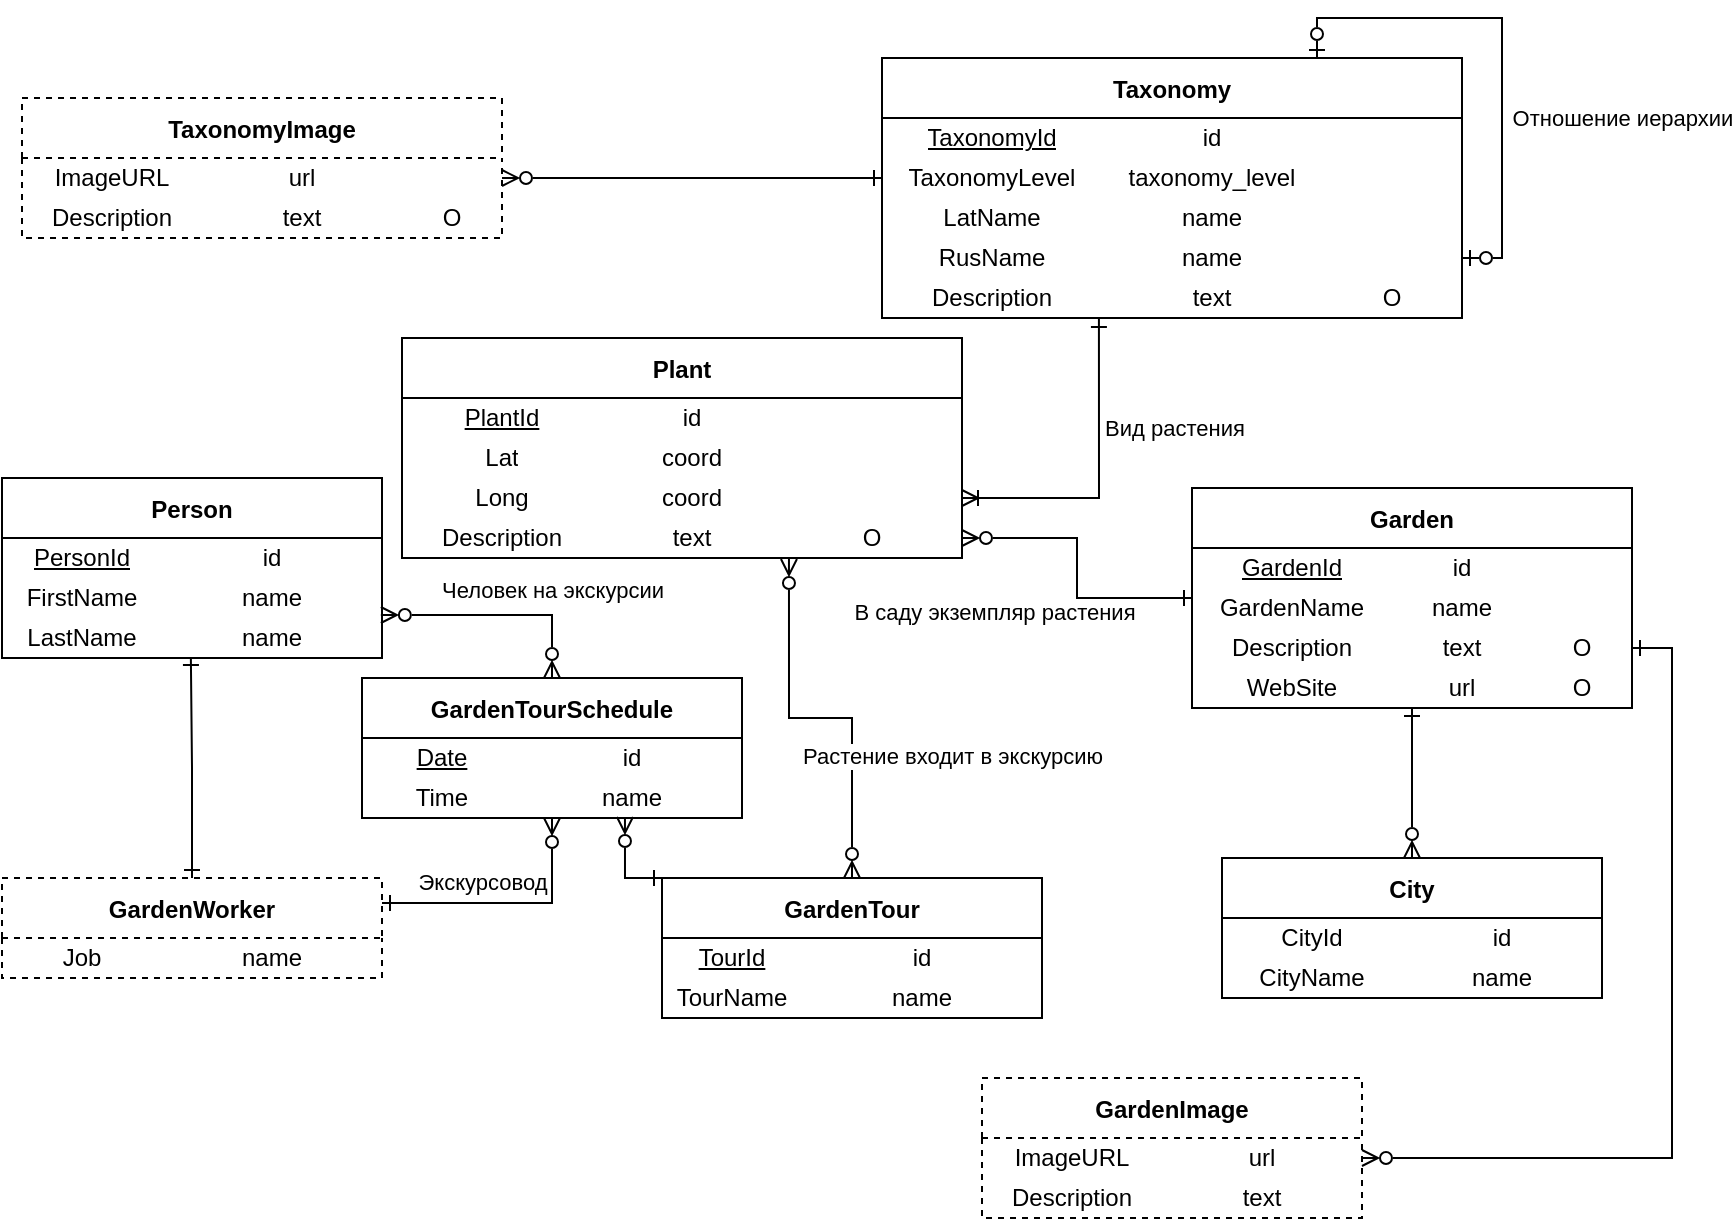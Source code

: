 <mxfile version="22.1.21" type="github">
  <diagram name="Page-1" id="6133507b-19e7-1e82-6fc7-422aa6c4b21f">
    <mxGraphModel dx="2054" dy="1492" grid="1" gridSize="10" guides="1" tooltips="1" connect="1" arrows="1" fold="1" page="1" pageScale="1" pageWidth="1100" pageHeight="850" background="none" math="0" shadow="0">
      <root>
        <mxCell id="0" />
        <mxCell id="1" parent="0" />
        <mxCell id="W1vL870ifGx7TVXtJ1C_-22" value="Taxonomy" style="shape=table;startSize=30;container=1;collapsible=0;childLayout=tableLayout;fontStyle=1;strokeColor=default;strokeWidth=1;perimeterSpacing=0;rowLines=0;columnLines=0;" parent="1" vertex="1">
          <mxGeometry x="-170" y="-380" width="290" height="130" as="geometry" />
        </mxCell>
        <mxCell id="W1vL870ifGx7TVXtJ1C_-23" value="" style="shape=tableRow;horizontal=0;startSize=0;swimlaneHead=0;swimlaneBody=0;strokeColor=inherit;top=0;left=0;bottom=0;right=0;collapsible=0;dropTarget=0;fillColor=none;points=[[0,0.5],[1,0.5]];portConstraint=eastwest;" parent="W1vL870ifGx7TVXtJ1C_-22" vertex="1">
          <mxGeometry y="30" width="290" height="20" as="geometry" />
        </mxCell>
        <mxCell id="W1vL870ifGx7TVXtJ1C_-24" value="&lt;u style=&quot;border-color: var(--border-color);&quot;&gt;TaxonomyId&lt;/u&gt;" style="shape=partialRectangle;html=1;whiteSpace=wrap;connectable=0;strokeColor=inherit;overflow=hidden;fillColor=none;top=0;left=0;bottom=0;right=0;pointerEvents=1;" parent="W1vL870ifGx7TVXtJ1C_-23" vertex="1">
          <mxGeometry width="110" height="20" as="geometry">
            <mxRectangle width="110" height="20" as="alternateBounds" />
          </mxGeometry>
        </mxCell>
        <mxCell id="W1vL870ifGx7TVXtJ1C_-25" value="id" style="shape=partialRectangle;html=1;whiteSpace=wrap;connectable=0;strokeColor=inherit;overflow=hidden;fillColor=none;top=0;left=0;bottom=0;right=0;pointerEvents=1;" parent="W1vL870ifGx7TVXtJ1C_-23" vertex="1">
          <mxGeometry x="110" width="110" height="20" as="geometry">
            <mxRectangle width="110" height="20" as="alternateBounds" />
          </mxGeometry>
        </mxCell>
        <mxCell id="CwG0Lfy6R7X3gBbu4Owk-38" style="shape=partialRectangle;html=1;whiteSpace=wrap;connectable=0;strokeColor=inherit;overflow=hidden;fillColor=none;top=0;left=0;bottom=0;right=0;pointerEvents=1;" vertex="1" parent="W1vL870ifGx7TVXtJ1C_-23">
          <mxGeometry x="220" width="70" height="20" as="geometry">
            <mxRectangle width="70" height="20" as="alternateBounds" />
          </mxGeometry>
        </mxCell>
        <mxCell id="W1vL870ifGx7TVXtJ1C_-26" value="" style="shape=tableRow;horizontal=0;startSize=0;swimlaneHead=0;swimlaneBody=0;strokeColor=inherit;top=0;left=0;bottom=0;right=0;collapsible=0;dropTarget=0;fillColor=none;points=[[0,0.5],[1,0.5]];portConstraint=eastwest;" parent="W1vL870ifGx7TVXtJ1C_-22" vertex="1">
          <mxGeometry y="50" width="290" height="20" as="geometry" />
        </mxCell>
        <mxCell id="W1vL870ifGx7TVXtJ1C_-27" value="TaxonomyLevel" style="shape=partialRectangle;html=1;whiteSpace=wrap;connectable=0;strokeColor=inherit;overflow=hidden;fillColor=none;top=0;left=0;bottom=0;right=0;pointerEvents=1;" parent="W1vL870ifGx7TVXtJ1C_-26" vertex="1">
          <mxGeometry width="110" height="20" as="geometry">
            <mxRectangle width="110" height="20" as="alternateBounds" />
          </mxGeometry>
        </mxCell>
        <mxCell id="W1vL870ifGx7TVXtJ1C_-28" value="taxonomy_level" style="shape=partialRectangle;html=1;whiteSpace=wrap;connectable=0;strokeColor=inherit;overflow=hidden;fillColor=none;top=0;left=0;bottom=0;right=0;pointerEvents=1;" parent="W1vL870ifGx7TVXtJ1C_-26" vertex="1">
          <mxGeometry x="110" width="110" height="20" as="geometry">
            <mxRectangle width="110" height="20" as="alternateBounds" />
          </mxGeometry>
        </mxCell>
        <mxCell id="CwG0Lfy6R7X3gBbu4Owk-39" style="shape=partialRectangle;html=1;whiteSpace=wrap;connectable=0;strokeColor=inherit;overflow=hidden;fillColor=none;top=0;left=0;bottom=0;right=0;pointerEvents=1;" vertex="1" parent="W1vL870ifGx7TVXtJ1C_-26">
          <mxGeometry x="220" width="70" height="20" as="geometry">
            <mxRectangle width="70" height="20" as="alternateBounds" />
          </mxGeometry>
        </mxCell>
        <mxCell id="W1vL870ifGx7TVXtJ1C_-29" value="" style="shape=tableRow;horizontal=0;startSize=0;swimlaneHead=0;swimlaneBody=0;strokeColor=inherit;top=0;left=0;bottom=0;right=0;collapsible=0;dropTarget=0;fillColor=none;points=[[0,0.5],[1,0.5]];portConstraint=eastwest;" parent="W1vL870ifGx7TVXtJ1C_-22" vertex="1">
          <mxGeometry y="70" width="290" height="20" as="geometry" />
        </mxCell>
        <mxCell id="W1vL870ifGx7TVXtJ1C_-30" value="LatName" style="shape=partialRectangle;html=1;whiteSpace=wrap;connectable=0;strokeColor=inherit;overflow=hidden;fillColor=none;top=0;left=0;bottom=0;right=0;pointerEvents=1;" parent="W1vL870ifGx7TVXtJ1C_-29" vertex="1">
          <mxGeometry width="110" height="20" as="geometry">
            <mxRectangle width="110" height="20" as="alternateBounds" />
          </mxGeometry>
        </mxCell>
        <mxCell id="W1vL870ifGx7TVXtJ1C_-31" value="name" style="shape=partialRectangle;html=1;whiteSpace=wrap;connectable=0;strokeColor=inherit;overflow=hidden;fillColor=none;top=0;left=0;bottom=0;right=0;pointerEvents=1;" parent="W1vL870ifGx7TVXtJ1C_-29" vertex="1">
          <mxGeometry x="110" width="110" height="20" as="geometry">
            <mxRectangle width="110" height="20" as="alternateBounds" />
          </mxGeometry>
        </mxCell>
        <mxCell id="CwG0Lfy6R7X3gBbu4Owk-40" style="shape=partialRectangle;html=1;whiteSpace=wrap;connectable=0;strokeColor=inherit;overflow=hidden;fillColor=none;top=0;left=0;bottom=0;right=0;pointerEvents=1;" vertex="1" parent="W1vL870ifGx7TVXtJ1C_-29">
          <mxGeometry x="220" width="70" height="20" as="geometry">
            <mxRectangle width="70" height="20" as="alternateBounds" />
          </mxGeometry>
        </mxCell>
        <mxCell id="W1vL870ifGx7TVXtJ1C_-32" value="" style="shape=tableRow;horizontal=0;startSize=0;swimlaneHead=0;swimlaneBody=0;strokeColor=inherit;top=0;left=0;bottom=0;right=0;collapsible=0;dropTarget=0;fillColor=none;points=[[0,0.5],[1,0.5]];portConstraint=eastwest;" parent="W1vL870ifGx7TVXtJ1C_-22" vertex="1">
          <mxGeometry y="90" width="290" height="20" as="geometry" />
        </mxCell>
        <mxCell id="W1vL870ifGx7TVXtJ1C_-33" value="RusName" style="shape=partialRectangle;html=1;whiteSpace=wrap;connectable=0;strokeColor=inherit;overflow=hidden;fillColor=none;top=0;left=0;bottom=0;right=0;pointerEvents=1;" parent="W1vL870ifGx7TVXtJ1C_-32" vertex="1">
          <mxGeometry width="110" height="20" as="geometry">
            <mxRectangle width="110" height="20" as="alternateBounds" />
          </mxGeometry>
        </mxCell>
        <mxCell id="W1vL870ifGx7TVXtJ1C_-34" value="name" style="shape=partialRectangle;html=1;whiteSpace=wrap;connectable=0;strokeColor=inherit;overflow=hidden;fillColor=none;top=0;left=0;bottom=0;right=0;pointerEvents=1;" parent="W1vL870ifGx7TVXtJ1C_-32" vertex="1">
          <mxGeometry x="110" width="110" height="20" as="geometry">
            <mxRectangle width="110" height="20" as="alternateBounds" />
          </mxGeometry>
        </mxCell>
        <mxCell id="CwG0Lfy6R7X3gBbu4Owk-41" style="shape=partialRectangle;html=1;whiteSpace=wrap;connectable=0;strokeColor=inherit;overflow=hidden;fillColor=none;top=0;left=0;bottom=0;right=0;pointerEvents=1;" vertex="1" parent="W1vL870ifGx7TVXtJ1C_-32">
          <mxGeometry x="220" width="70" height="20" as="geometry">
            <mxRectangle width="70" height="20" as="alternateBounds" />
          </mxGeometry>
        </mxCell>
        <mxCell id="CwG0Lfy6R7X3gBbu4Owk-29" value="" style="shape=tableRow;horizontal=0;startSize=0;swimlaneHead=0;swimlaneBody=0;strokeColor=inherit;top=0;left=0;bottom=0;right=0;collapsible=0;dropTarget=0;fillColor=none;points=[[0,0.5],[1,0.5]];portConstraint=eastwest;" vertex="1" parent="W1vL870ifGx7TVXtJ1C_-22">
          <mxGeometry y="110" width="290" height="20" as="geometry" />
        </mxCell>
        <mxCell id="CwG0Lfy6R7X3gBbu4Owk-30" value="Description" style="shape=partialRectangle;html=1;whiteSpace=wrap;connectable=0;strokeColor=inherit;overflow=hidden;fillColor=none;top=0;left=0;bottom=0;right=0;pointerEvents=1;" vertex="1" parent="CwG0Lfy6R7X3gBbu4Owk-29">
          <mxGeometry width="110" height="20" as="geometry">
            <mxRectangle width="110" height="20" as="alternateBounds" />
          </mxGeometry>
        </mxCell>
        <mxCell id="CwG0Lfy6R7X3gBbu4Owk-31" value="text" style="shape=partialRectangle;html=1;whiteSpace=wrap;connectable=0;strokeColor=inherit;overflow=hidden;fillColor=none;top=0;left=0;bottom=0;right=0;pointerEvents=1;" vertex="1" parent="CwG0Lfy6R7X3gBbu4Owk-29">
          <mxGeometry x="110" width="110" height="20" as="geometry">
            <mxRectangle width="110" height="20" as="alternateBounds" />
          </mxGeometry>
        </mxCell>
        <mxCell id="CwG0Lfy6R7X3gBbu4Owk-43" value="O" style="shape=partialRectangle;html=1;whiteSpace=wrap;connectable=0;strokeColor=inherit;overflow=hidden;fillColor=none;top=0;left=0;bottom=0;right=0;pointerEvents=1;" vertex="1" parent="CwG0Lfy6R7X3gBbu4Owk-29">
          <mxGeometry x="220" width="70" height="20" as="geometry">
            <mxRectangle width="70" height="20" as="alternateBounds" />
          </mxGeometry>
        </mxCell>
        <mxCell id="W1vL870ifGx7TVXtJ1C_-174" style="edgeStyle=orthogonalEdgeStyle;rounded=0;orthogonalLoop=1;jettySize=auto;html=1;endArrow=ERzeroToMany;endFill=0;startArrow=ERone;startFill=0;entryX=1;entryY=0.5;entryDx=0;entryDy=0;" parent="1" source="W1vL870ifGx7TVXtJ1C_-41" target="W1vL870ifGx7TVXtJ1C_-144" edge="1">
          <mxGeometry relative="1" as="geometry" />
        </mxCell>
        <mxCell id="CwG0Lfy6R7X3gBbu4Owk-59" value="В саду экземпляр растения" style="edgeLabel;html=1;align=center;verticalAlign=middle;resizable=0;points=[];" vertex="1" connectable="0" parent="W1vL870ifGx7TVXtJ1C_-174">
          <mxGeometry x="-0.048" relative="1" as="geometry">
            <mxPoint x="-42" y="18" as="offset" />
          </mxGeometry>
        </mxCell>
        <mxCell id="W1vL870ifGx7TVXtJ1C_-194" style="edgeStyle=orthogonalEdgeStyle;rounded=0;orthogonalLoop=1;jettySize=auto;html=1;entryX=0.5;entryY=0;entryDx=0;entryDy=0;endArrow=ERzeroToMany;endFill=0;startArrow=ERone;startFill=0;" parent="1" source="W1vL870ifGx7TVXtJ1C_-41" target="W1vL870ifGx7TVXtJ1C_-175" edge="1">
          <mxGeometry relative="1" as="geometry" />
        </mxCell>
        <mxCell id="CwG0Lfy6R7X3gBbu4Owk-56" style="edgeStyle=orthogonalEdgeStyle;rounded=0;orthogonalLoop=1;jettySize=auto;html=1;entryX=0.75;entryY=0;entryDx=0;entryDy=0;exitX=1;exitY=0.5;exitDx=0;exitDy=0;startArrow=ERzeroToOne;startFill=0;endArrow=ERzeroToOne;endFill=0;" edge="1" parent="1" source="W1vL870ifGx7TVXtJ1C_-32" target="W1vL870ifGx7TVXtJ1C_-22">
          <mxGeometry relative="1" as="geometry" />
        </mxCell>
        <mxCell id="CwG0Lfy6R7X3gBbu4Owk-57" value="Отношение иерархии" style="edgeLabel;html=1;align=center;verticalAlign=middle;resizable=0;points=[];" vertex="1" connectable="0" parent="CwG0Lfy6R7X3gBbu4Owk-56">
          <mxGeometry x="-0.093" y="-1" relative="1" as="geometry">
            <mxPoint x="59" y="24" as="offset" />
          </mxGeometry>
        </mxCell>
        <mxCell id="CwG0Lfy6R7X3gBbu4Owk-14" style="edgeStyle=orthogonalEdgeStyle;rounded=0;orthogonalLoop=1;jettySize=auto;html=1;entryX=1;entryY=0.5;entryDx=0;entryDy=0;endArrow=ERzeroToMany;endFill=0;startArrow=ERone;startFill=0;exitX=1;exitY=0.5;exitDx=0;exitDy=0;" edge="1" parent="1" source="W1vL870ifGx7TVXtJ1C_-83" target="CwG0Lfy6R7X3gBbu4Owk-5">
          <mxGeometry relative="1" as="geometry" />
        </mxCell>
        <mxCell id="W1vL870ifGx7TVXtJ1C_-41" value="Garden" style="shape=table;startSize=30;container=1;collapsible=0;childLayout=tableLayout;fontStyle=1;strokeColor=default;strokeWidth=1;perimeterSpacing=0;rowLines=0;columnLines=0;" parent="1" vertex="1">
          <mxGeometry x="-15" y="-165" width="220" height="110" as="geometry" />
        </mxCell>
        <mxCell id="W1vL870ifGx7TVXtJ1C_-42" value="" style="shape=tableRow;horizontal=0;startSize=0;swimlaneHead=0;swimlaneBody=0;strokeColor=inherit;top=0;left=0;bottom=0;right=0;collapsible=0;dropTarget=0;fillColor=none;points=[[0,0.5],[1,0.5]];portConstraint=eastwest;" parent="W1vL870ifGx7TVXtJ1C_-41" vertex="1">
          <mxGeometry y="30" width="220" height="20" as="geometry" />
        </mxCell>
        <mxCell id="W1vL870ifGx7TVXtJ1C_-43" value="&lt;u&gt;GardenId&lt;/u&gt;" style="shape=partialRectangle;html=1;whiteSpace=wrap;connectable=0;strokeColor=inherit;overflow=hidden;fillColor=none;top=0;left=0;bottom=0;right=0;pointerEvents=1;" parent="W1vL870ifGx7TVXtJ1C_-42" vertex="1">
          <mxGeometry width="100" height="20" as="geometry">
            <mxRectangle width="100" height="20" as="alternateBounds" />
          </mxGeometry>
        </mxCell>
        <mxCell id="W1vL870ifGx7TVXtJ1C_-44" value="id" style="shape=partialRectangle;html=1;whiteSpace=wrap;connectable=0;strokeColor=inherit;overflow=hidden;fillColor=none;top=0;left=0;bottom=0;right=0;pointerEvents=1;" parent="W1vL870ifGx7TVXtJ1C_-42" vertex="1">
          <mxGeometry x="100" width="70" height="20" as="geometry">
            <mxRectangle width="70" height="20" as="alternateBounds" />
          </mxGeometry>
        </mxCell>
        <mxCell id="CwG0Lfy6R7X3gBbu4Owk-51" style="shape=partialRectangle;html=1;whiteSpace=wrap;connectable=0;strokeColor=inherit;overflow=hidden;fillColor=none;top=0;left=0;bottom=0;right=0;pointerEvents=1;" vertex="1" parent="W1vL870ifGx7TVXtJ1C_-42">
          <mxGeometry x="170" width="50" height="20" as="geometry">
            <mxRectangle width="50" height="20" as="alternateBounds" />
          </mxGeometry>
        </mxCell>
        <mxCell id="W1vL870ifGx7TVXtJ1C_-45" value="" style="shape=tableRow;horizontal=0;startSize=0;swimlaneHead=0;swimlaneBody=0;strokeColor=inherit;top=0;left=0;bottom=0;right=0;collapsible=0;dropTarget=0;fillColor=none;points=[[0,0.5],[1,0.5]];portConstraint=eastwest;" parent="W1vL870ifGx7TVXtJ1C_-41" vertex="1">
          <mxGeometry y="50" width="220" height="20" as="geometry" />
        </mxCell>
        <mxCell id="W1vL870ifGx7TVXtJ1C_-46" value="GardenName" style="shape=partialRectangle;html=1;whiteSpace=wrap;connectable=0;strokeColor=inherit;overflow=hidden;fillColor=none;top=0;left=0;bottom=0;right=0;pointerEvents=1;" parent="W1vL870ifGx7TVXtJ1C_-45" vertex="1">
          <mxGeometry width="100" height="20" as="geometry">
            <mxRectangle width="100" height="20" as="alternateBounds" />
          </mxGeometry>
        </mxCell>
        <mxCell id="W1vL870ifGx7TVXtJ1C_-47" value="name" style="shape=partialRectangle;html=1;whiteSpace=wrap;connectable=0;strokeColor=inherit;overflow=hidden;fillColor=none;top=0;left=0;bottom=0;right=0;pointerEvents=1;" parent="W1vL870ifGx7TVXtJ1C_-45" vertex="1">
          <mxGeometry x="100" width="70" height="20" as="geometry">
            <mxRectangle width="70" height="20" as="alternateBounds" />
          </mxGeometry>
        </mxCell>
        <mxCell id="CwG0Lfy6R7X3gBbu4Owk-52" style="shape=partialRectangle;html=1;whiteSpace=wrap;connectable=0;strokeColor=inherit;overflow=hidden;fillColor=none;top=0;left=0;bottom=0;right=0;pointerEvents=1;" vertex="1" parent="W1vL870ifGx7TVXtJ1C_-45">
          <mxGeometry x="170" width="50" height="20" as="geometry">
            <mxRectangle width="50" height="20" as="alternateBounds" />
          </mxGeometry>
        </mxCell>
        <mxCell id="W1vL870ifGx7TVXtJ1C_-83" value="" style="shape=tableRow;horizontal=0;startSize=0;swimlaneHead=0;swimlaneBody=0;strokeColor=inherit;top=0;left=0;bottom=0;right=0;collapsible=0;dropTarget=0;fillColor=none;points=[[0,0.5],[1,0.5]];portConstraint=eastwest;" parent="W1vL870ifGx7TVXtJ1C_-41" vertex="1">
          <mxGeometry y="70" width="220" height="20" as="geometry" />
        </mxCell>
        <mxCell id="W1vL870ifGx7TVXtJ1C_-84" value="Description" style="shape=partialRectangle;html=1;whiteSpace=wrap;connectable=0;strokeColor=inherit;overflow=hidden;fillColor=none;top=0;left=0;bottom=0;right=0;pointerEvents=1;" parent="W1vL870ifGx7TVXtJ1C_-83" vertex="1">
          <mxGeometry width="100" height="20" as="geometry">
            <mxRectangle width="100" height="20" as="alternateBounds" />
          </mxGeometry>
        </mxCell>
        <mxCell id="W1vL870ifGx7TVXtJ1C_-85" value="text" style="shape=partialRectangle;html=1;whiteSpace=wrap;connectable=0;strokeColor=inherit;overflow=hidden;fillColor=none;top=0;left=0;bottom=0;right=0;pointerEvents=1;" parent="W1vL870ifGx7TVXtJ1C_-83" vertex="1">
          <mxGeometry x="100" width="70" height="20" as="geometry">
            <mxRectangle width="70" height="20" as="alternateBounds" />
          </mxGeometry>
        </mxCell>
        <mxCell id="CwG0Lfy6R7X3gBbu4Owk-54" value="O" style="shape=partialRectangle;html=1;whiteSpace=wrap;connectable=0;strokeColor=inherit;overflow=hidden;fillColor=none;top=0;left=0;bottom=0;right=0;pointerEvents=1;" vertex="1" parent="W1vL870ifGx7TVXtJ1C_-83">
          <mxGeometry x="170" width="50" height="20" as="geometry">
            <mxRectangle width="50" height="20" as="alternateBounds" />
          </mxGeometry>
        </mxCell>
        <mxCell id="W1vL870ifGx7TVXtJ1C_-147" value="" style="shape=tableRow;horizontal=0;startSize=0;swimlaneHead=0;swimlaneBody=0;strokeColor=inherit;top=0;left=0;bottom=0;right=0;collapsible=0;dropTarget=0;fillColor=none;points=[[0,0.5],[1,0.5]];portConstraint=eastwest;" parent="W1vL870ifGx7TVXtJ1C_-41" vertex="1">
          <mxGeometry y="90" width="220" height="20" as="geometry" />
        </mxCell>
        <mxCell id="W1vL870ifGx7TVXtJ1C_-148" value="WebSite" style="shape=partialRectangle;html=1;whiteSpace=wrap;connectable=0;strokeColor=inherit;overflow=hidden;fillColor=none;top=0;left=0;bottom=0;right=0;pointerEvents=1;" parent="W1vL870ifGx7TVXtJ1C_-147" vertex="1">
          <mxGeometry width="100" height="20" as="geometry">
            <mxRectangle width="100" height="20" as="alternateBounds" />
          </mxGeometry>
        </mxCell>
        <mxCell id="W1vL870ifGx7TVXtJ1C_-149" value="url" style="shape=partialRectangle;html=1;whiteSpace=wrap;connectable=0;strokeColor=inherit;overflow=hidden;fillColor=none;top=0;left=0;bottom=0;right=0;pointerEvents=1;" parent="W1vL870ifGx7TVXtJ1C_-147" vertex="1">
          <mxGeometry x="100" width="70" height="20" as="geometry">
            <mxRectangle width="70" height="20" as="alternateBounds" />
          </mxGeometry>
        </mxCell>
        <mxCell id="CwG0Lfy6R7X3gBbu4Owk-55" value="O" style="shape=partialRectangle;html=1;whiteSpace=wrap;connectable=0;strokeColor=inherit;overflow=hidden;fillColor=none;top=0;left=0;bottom=0;right=0;pointerEvents=1;" vertex="1" parent="W1vL870ifGx7TVXtJ1C_-147">
          <mxGeometry x="170" width="50" height="20" as="geometry">
            <mxRectangle width="50" height="20" as="alternateBounds" />
          </mxGeometry>
        </mxCell>
        <mxCell id="W1vL870ifGx7TVXtJ1C_-54" value="GardenWorker" style="shape=table;startSize=30;container=1;collapsible=0;childLayout=tableLayout;fontStyle=1;strokeColor=default;strokeWidth=1;perimeterSpacing=0;rowLines=0;columnLines=0;dashed=1;" parent="1" vertex="1">
          <mxGeometry x="-610" y="30" width="190" height="50" as="geometry" />
        </mxCell>
        <mxCell id="W1vL870ifGx7TVXtJ1C_-64" value="" style="shape=tableRow;horizontal=0;startSize=0;swimlaneHead=0;swimlaneBody=0;strokeColor=inherit;top=0;left=0;bottom=0;right=0;collapsible=0;dropTarget=0;fillColor=none;points=[[0,0.5],[1,0.5]];portConstraint=eastwest;" parent="W1vL870ifGx7TVXtJ1C_-54" vertex="1">
          <mxGeometry y="30" width="190" height="20" as="geometry" />
        </mxCell>
        <mxCell id="W1vL870ifGx7TVXtJ1C_-65" value="Job" style="shape=partialRectangle;html=1;whiteSpace=wrap;connectable=0;strokeColor=inherit;overflow=hidden;fillColor=none;top=0;left=0;bottom=0;right=0;pointerEvents=1;" parent="W1vL870ifGx7TVXtJ1C_-64" vertex="1">
          <mxGeometry width="80" height="20" as="geometry">
            <mxRectangle width="80" height="20" as="alternateBounds" />
          </mxGeometry>
        </mxCell>
        <mxCell id="W1vL870ifGx7TVXtJ1C_-66" value="name" style="shape=partialRectangle;html=1;whiteSpace=wrap;connectable=0;strokeColor=inherit;overflow=hidden;fillColor=none;top=0;left=0;bottom=0;right=0;pointerEvents=1;" parent="W1vL870ifGx7TVXtJ1C_-64" vertex="1">
          <mxGeometry x="80" width="110" height="20" as="geometry">
            <mxRectangle width="110" height="20" as="alternateBounds" />
          </mxGeometry>
        </mxCell>
        <mxCell id="W1vL870ifGx7TVXtJ1C_-67" value="GardenTour" style="shape=table;startSize=30;container=1;collapsible=0;childLayout=tableLayout;fontStyle=1;strokeColor=default;strokeWidth=1;perimeterSpacing=0;rowLines=0;columnLines=0;" parent="1" vertex="1">
          <mxGeometry x="-280" y="30" width="190" height="70" as="geometry" />
        </mxCell>
        <mxCell id="W1vL870ifGx7TVXtJ1C_-68" value="" style="shape=tableRow;horizontal=0;startSize=0;swimlaneHead=0;swimlaneBody=0;strokeColor=inherit;top=0;left=0;bottom=0;right=0;collapsible=0;dropTarget=0;fillColor=none;points=[[0,0.5],[1,0.5]];portConstraint=eastwest;" parent="W1vL870ifGx7TVXtJ1C_-67" vertex="1">
          <mxGeometry y="30" width="190" height="20" as="geometry" />
        </mxCell>
        <mxCell id="W1vL870ifGx7TVXtJ1C_-69" value="&lt;u&gt;TourId&lt;/u&gt;" style="shape=partialRectangle;html=1;whiteSpace=wrap;connectable=0;strokeColor=inherit;overflow=hidden;fillColor=none;top=0;left=0;bottom=0;right=0;pointerEvents=1;" parent="W1vL870ifGx7TVXtJ1C_-68" vertex="1">
          <mxGeometry width="70" height="20" as="geometry">
            <mxRectangle width="70" height="20" as="alternateBounds" />
          </mxGeometry>
        </mxCell>
        <mxCell id="W1vL870ifGx7TVXtJ1C_-70" value="id" style="shape=partialRectangle;html=1;whiteSpace=wrap;connectable=0;strokeColor=inherit;overflow=hidden;fillColor=none;top=0;left=0;bottom=0;right=0;pointerEvents=1;" parent="W1vL870ifGx7TVXtJ1C_-68" vertex="1">
          <mxGeometry x="70" width="120" height="20" as="geometry">
            <mxRectangle width="120" height="20" as="alternateBounds" />
          </mxGeometry>
        </mxCell>
        <mxCell id="W1vL870ifGx7TVXtJ1C_-71" value="" style="shape=tableRow;horizontal=0;startSize=0;swimlaneHead=0;swimlaneBody=0;strokeColor=inherit;top=0;left=0;bottom=0;right=0;collapsible=0;dropTarget=0;fillColor=none;points=[[0,0.5],[1,0.5]];portConstraint=eastwest;" parent="W1vL870ifGx7TVXtJ1C_-67" vertex="1">
          <mxGeometry y="50" width="190" height="20" as="geometry" />
        </mxCell>
        <mxCell id="W1vL870ifGx7TVXtJ1C_-72" value="TourName" style="shape=partialRectangle;html=1;whiteSpace=wrap;connectable=0;strokeColor=inherit;overflow=hidden;fillColor=none;top=0;left=0;bottom=0;right=0;pointerEvents=1;" parent="W1vL870ifGx7TVXtJ1C_-71" vertex="1">
          <mxGeometry width="70" height="20" as="geometry">
            <mxRectangle width="70" height="20" as="alternateBounds" />
          </mxGeometry>
        </mxCell>
        <mxCell id="W1vL870ifGx7TVXtJ1C_-73" value="name" style="shape=partialRectangle;html=1;whiteSpace=wrap;connectable=0;strokeColor=inherit;overflow=hidden;fillColor=none;top=0;left=0;bottom=0;right=0;pointerEvents=1;" parent="W1vL870ifGx7TVXtJ1C_-71" vertex="1">
          <mxGeometry x="70" width="120" height="20" as="geometry">
            <mxRectangle width="120" height="20" as="alternateBounds" />
          </mxGeometry>
        </mxCell>
        <mxCell id="CwG0Lfy6R7X3gBbu4Owk-18" style="edgeStyle=orthogonalEdgeStyle;rounded=0;orthogonalLoop=1;jettySize=auto;html=1;entryX=0.5;entryY=0;entryDx=0;entryDy=0;endArrow=ERzeroToMany;endFill=0;startArrow=ERzeroToMany;startFill=0;exitX=0.691;exitY=1.025;exitDx=0;exitDy=0;exitPerimeter=0;" edge="1" parent="1" source="W1vL870ifGx7TVXtJ1C_-144" target="W1vL870ifGx7TVXtJ1C_-67">
          <mxGeometry relative="1" as="geometry" />
        </mxCell>
        <mxCell id="CwG0Lfy6R7X3gBbu4Owk-60" value="Растение входит в экскурсию" style="edgeLabel;html=1;align=center;verticalAlign=middle;resizable=0;points=[];" vertex="1" connectable="0" parent="CwG0Lfy6R7X3gBbu4Owk-18">
          <mxGeometry x="-0.041" y="-2" relative="1" as="geometry">
            <mxPoint x="69" y="17" as="offset" />
          </mxGeometry>
        </mxCell>
        <mxCell id="W1vL870ifGx7TVXtJ1C_-86" value="Plant" style="shape=table;startSize=30;container=1;collapsible=0;childLayout=tableLayout;fontStyle=1;strokeColor=default;strokeWidth=1;perimeterSpacing=0;rowLines=0;columnLines=0;" parent="1" vertex="1">
          <mxGeometry x="-410" y="-240" width="280" height="110" as="geometry" />
        </mxCell>
        <mxCell id="W1vL870ifGx7TVXtJ1C_-87" value="" style="shape=tableRow;horizontal=0;startSize=0;swimlaneHead=0;swimlaneBody=0;strokeColor=inherit;top=0;left=0;bottom=0;right=0;collapsible=0;dropTarget=0;fillColor=none;points=[[0,0.5],[1,0.5]];portConstraint=eastwest;" parent="W1vL870ifGx7TVXtJ1C_-86" vertex="1">
          <mxGeometry y="30" width="280" height="20" as="geometry" />
        </mxCell>
        <mxCell id="W1vL870ifGx7TVXtJ1C_-88" value="&lt;u&gt;PlantId&lt;/u&gt;" style="shape=partialRectangle;html=1;whiteSpace=wrap;connectable=0;strokeColor=inherit;overflow=hidden;fillColor=none;top=0;left=0;bottom=0;right=0;pointerEvents=1;" parent="W1vL870ifGx7TVXtJ1C_-87" vertex="1">
          <mxGeometry width="100" height="20" as="geometry">
            <mxRectangle width="100" height="20" as="alternateBounds" />
          </mxGeometry>
        </mxCell>
        <mxCell id="W1vL870ifGx7TVXtJ1C_-89" value="id" style="shape=partialRectangle;html=1;whiteSpace=wrap;connectable=0;strokeColor=inherit;overflow=hidden;fillColor=none;top=0;left=0;bottom=0;right=0;pointerEvents=1;" parent="W1vL870ifGx7TVXtJ1C_-87" vertex="1">
          <mxGeometry x="100" width="90" height="20" as="geometry">
            <mxRectangle width="90" height="20" as="alternateBounds" />
          </mxGeometry>
        </mxCell>
        <mxCell id="CwG0Lfy6R7X3gBbu4Owk-44" style="shape=partialRectangle;html=1;whiteSpace=wrap;connectable=0;strokeColor=inherit;overflow=hidden;fillColor=none;top=0;left=0;bottom=0;right=0;pointerEvents=1;" vertex="1" parent="W1vL870ifGx7TVXtJ1C_-87">
          <mxGeometry x="190" width="90" height="20" as="geometry">
            <mxRectangle width="90" height="20" as="alternateBounds" />
          </mxGeometry>
        </mxCell>
        <mxCell id="W1vL870ifGx7TVXtJ1C_-90" value="" style="shape=tableRow;horizontal=0;startSize=0;swimlaneHead=0;swimlaneBody=0;strokeColor=inherit;top=0;left=0;bottom=0;right=0;collapsible=0;dropTarget=0;fillColor=none;points=[[0,0.5],[1,0.5]];portConstraint=eastwest;" parent="W1vL870ifGx7TVXtJ1C_-86" vertex="1">
          <mxGeometry y="50" width="280" height="20" as="geometry" />
        </mxCell>
        <mxCell id="W1vL870ifGx7TVXtJ1C_-91" value="Lat" style="shape=partialRectangle;html=1;whiteSpace=wrap;connectable=0;strokeColor=inherit;overflow=hidden;fillColor=none;top=0;left=0;bottom=0;right=0;pointerEvents=1;" parent="W1vL870ifGx7TVXtJ1C_-90" vertex="1">
          <mxGeometry width="100" height="20" as="geometry">
            <mxRectangle width="100" height="20" as="alternateBounds" />
          </mxGeometry>
        </mxCell>
        <mxCell id="W1vL870ifGx7TVXtJ1C_-92" value="coord" style="shape=partialRectangle;html=1;whiteSpace=wrap;connectable=0;strokeColor=inherit;overflow=hidden;fillColor=none;top=0;left=0;bottom=0;right=0;pointerEvents=1;" parent="W1vL870ifGx7TVXtJ1C_-90" vertex="1">
          <mxGeometry x="100" width="90" height="20" as="geometry">
            <mxRectangle width="90" height="20" as="alternateBounds" />
          </mxGeometry>
        </mxCell>
        <mxCell id="CwG0Lfy6R7X3gBbu4Owk-45" value="" style="shape=partialRectangle;html=1;whiteSpace=wrap;connectable=0;strokeColor=inherit;overflow=hidden;fillColor=none;top=0;left=0;bottom=0;right=0;pointerEvents=1;" vertex="1" parent="W1vL870ifGx7TVXtJ1C_-90">
          <mxGeometry x="190" width="90" height="20" as="geometry">
            <mxRectangle width="90" height="20" as="alternateBounds" />
          </mxGeometry>
        </mxCell>
        <mxCell id="W1vL870ifGx7TVXtJ1C_-93" value="" style="shape=tableRow;horizontal=0;startSize=0;swimlaneHead=0;swimlaneBody=0;strokeColor=inherit;top=0;left=0;bottom=0;right=0;collapsible=0;dropTarget=0;fillColor=none;points=[[0,0.5],[1,0.5]];portConstraint=eastwest;" parent="W1vL870ifGx7TVXtJ1C_-86" vertex="1">
          <mxGeometry y="70" width="280" height="20" as="geometry" />
        </mxCell>
        <mxCell id="W1vL870ifGx7TVXtJ1C_-94" value="Long" style="shape=partialRectangle;html=1;whiteSpace=wrap;connectable=0;strokeColor=inherit;overflow=hidden;fillColor=none;top=0;left=0;bottom=0;right=0;pointerEvents=1;" parent="W1vL870ifGx7TVXtJ1C_-93" vertex="1">
          <mxGeometry width="100" height="20" as="geometry">
            <mxRectangle width="100" height="20" as="alternateBounds" />
          </mxGeometry>
        </mxCell>
        <mxCell id="W1vL870ifGx7TVXtJ1C_-95" value="coord" style="shape=partialRectangle;html=1;whiteSpace=wrap;connectable=0;strokeColor=inherit;overflow=hidden;fillColor=none;top=0;left=0;bottom=0;right=0;pointerEvents=1;" parent="W1vL870ifGx7TVXtJ1C_-93" vertex="1">
          <mxGeometry x="100" width="90" height="20" as="geometry">
            <mxRectangle width="90" height="20" as="alternateBounds" />
          </mxGeometry>
        </mxCell>
        <mxCell id="CwG0Lfy6R7X3gBbu4Owk-46" value="" style="shape=partialRectangle;html=1;whiteSpace=wrap;connectable=0;strokeColor=inherit;overflow=hidden;fillColor=none;top=0;left=0;bottom=0;right=0;pointerEvents=1;" vertex="1" parent="W1vL870ifGx7TVXtJ1C_-93">
          <mxGeometry x="190" width="90" height="20" as="geometry">
            <mxRectangle width="90" height="20" as="alternateBounds" />
          </mxGeometry>
        </mxCell>
        <mxCell id="W1vL870ifGx7TVXtJ1C_-144" value="" style="shape=tableRow;horizontal=0;startSize=0;swimlaneHead=0;swimlaneBody=0;strokeColor=inherit;top=0;left=0;bottom=0;right=0;collapsible=0;dropTarget=0;fillColor=none;points=[[0,0.5],[1,0.5]];portConstraint=eastwest;" parent="W1vL870ifGx7TVXtJ1C_-86" vertex="1">
          <mxGeometry y="90" width="280" height="20" as="geometry" />
        </mxCell>
        <mxCell id="W1vL870ifGx7TVXtJ1C_-145" value="Description" style="shape=partialRectangle;html=1;whiteSpace=wrap;connectable=0;strokeColor=inherit;overflow=hidden;fillColor=none;top=0;left=0;bottom=0;right=0;pointerEvents=1;" parent="W1vL870ifGx7TVXtJ1C_-144" vertex="1">
          <mxGeometry width="100" height="20" as="geometry">
            <mxRectangle width="100" height="20" as="alternateBounds" />
          </mxGeometry>
        </mxCell>
        <mxCell id="W1vL870ifGx7TVXtJ1C_-146" value="text" style="shape=partialRectangle;html=1;whiteSpace=wrap;connectable=0;strokeColor=inherit;overflow=hidden;fillColor=none;top=0;left=0;bottom=0;right=0;pointerEvents=1;" parent="W1vL870ifGx7TVXtJ1C_-144" vertex="1">
          <mxGeometry x="100" width="90" height="20" as="geometry">
            <mxRectangle width="90" height="20" as="alternateBounds" />
          </mxGeometry>
        </mxCell>
        <mxCell id="CwG0Lfy6R7X3gBbu4Owk-49" value="O" style="shape=partialRectangle;html=1;whiteSpace=wrap;connectable=0;strokeColor=inherit;overflow=hidden;fillColor=none;top=0;left=0;bottom=0;right=0;pointerEvents=1;" vertex="1" parent="W1vL870ifGx7TVXtJ1C_-144">
          <mxGeometry x="190" width="90" height="20" as="geometry">
            <mxRectangle width="90" height="20" as="alternateBounds" />
          </mxGeometry>
        </mxCell>
        <mxCell id="W1vL870ifGx7TVXtJ1C_-102" value="Person" style="shape=table;startSize=30;container=1;collapsible=0;childLayout=tableLayout;fontStyle=1;strokeColor=default;strokeWidth=1;perimeterSpacing=0;rowLines=0;columnLines=0;" parent="1" vertex="1">
          <mxGeometry x="-610" y="-170" width="190" height="90" as="geometry" />
        </mxCell>
        <mxCell id="W1vL870ifGx7TVXtJ1C_-103" value="" style="shape=tableRow;horizontal=0;startSize=0;swimlaneHead=0;swimlaneBody=0;strokeColor=inherit;top=0;left=0;bottom=0;right=0;collapsible=0;dropTarget=0;fillColor=none;points=[[0,0.5],[1,0.5]];portConstraint=eastwest;" parent="W1vL870ifGx7TVXtJ1C_-102" vertex="1">
          <mxGeometry y="30" width="190" height="20" as="geometry" />
        </mxCell>
        <mxCell id="W1vL870ifGx7TVXtJ1C_-104" value="&lt;u&gt;PersonId&lt;/u&gt;" style="shape=partialRectangle;html=1;whiteSpace=wrap;connectable=0;strokeColor=inherit;overflow=hidden;fillColor=none;top=0;left=0;bottom=0;right=0;pointerEvents=1;" parent="W1vL870ifGx7TVXtJ1C_-103" vertex="1">
          <mxGeometry width="80" height="20" as="geometry">
            <mxRectangle width="80" height="20" as="alternateBounds" />
          </mxGeometry>
        </mxCell>
        <mxCell id="W1vL870ifGx7TVXtJ1C_-105" value="id" style="shape=partialRectangle;html=1;whiteSpace=wrap;connectable=0;strokeColor=inherit;overflow=hidden;fillColor=none;top=0;left=0;bottom=0;right=0;pointerEvents=1;" parent="W1vL870ifGx7TVXtJ1C_-103" vertex="1">
          <mxGeometry x="80" width="110" height="20" as="geometry">
            <mxRectangle width="110" height="20" as="alternateBounds" />
          </mxGeometry>
        </mxCell>
        <mxCell id="W1vL870ifGx7TVXtJ1C_-106" value="" style="shape=tableRow;horizontal=0;startSize=0;swimlaneHead=0;swimlaneBody=0;strokeColor=inherit;top=0;left=0;bottom=0;right=0;collapsible=0;dropTarget=0;fillColor=none;points=[[0,0.5],[1,0.5]];portConstraint=eastwest;" parent="W1vL870ifGx7TVXtJ1C_-102" vertex="1">
          <mxGeometry y="50" width="190" height="20" as="geometry" />
        </mxCell>
        <mxCell id="W1vL870ifGx7TVXtJ1C_-107" value="FirstName" style="shape=partialRectangle;html=1;whiteSpace=wrap;connectable=0;strokeColor=inherit;overflow=hidden;fillColor=none;top=0;left=0;bottom=0;right=0;pointerEvents=1;" parent="W1vL870ifGx7TVXtJ1C_-106" vertex="1">
          <mxGeometry width="80" height="20" as="geometry">
            <mxRectangle width="80" height="20" as="alternateBounds" />
          </mxGeometry>
        </mxCell>
        <mxCell id="W1vL870ifGx7TVXtJ1C_-108" value="name" style="shape=partialRectangle;html=1;whiteSpace=wrap;connectable=0;strokeColor=inherit;overflow=hidden;fillColor=none;top=0;left=0;bottom=0;right=0;pointerEvents=1;" parent="W1vL870ifGx7TVXtJ1C_-106" vertex="1">
          <mxGeometry x="80" width="110" height="20" as="geometry">
            <mxRectangle width="110" height="20" as="alternateBounds" />
          </mxGeometry>
        </mxCell>
        <mxCell id="W1vL870ifGx7TVXtJ1C_-109" value="" style="shape=tableRow;horizontal=0;startSize=0;swimlaneHead=0;swimlaneBody=0;strokeColor=inherit;top=0;left=0;bottom=0;right=0;collapsible=0;dropTarget=0;fillColor=none;points=[[0,0.5],[1,0.5]];portConstraint=eastwest;" parent="W1vL870ifGx7TVXtJ1C_-102" vertex="1">
          <mxGeometry y="70" width="190" height="20" as="geometry" />
        </mxCell>
        <mxCell id="W1vL870ifGx7TVXtJ1C_-110" value="LastName" style="shape=partialRectangle;html=1;whiteSpace=wrap;connectable=0;strokeColor=inherit;overflow=hidden;fillColor=none;top=0;left=0;bottom=0;right=0;pointerEvents=1;" parent="W1vL870ifGx7TVXtJ1C_-109" vertex="1">
          <mxGeometry width="80" height="20" as="geometry">
            <mxRectangle width="80" height="20" as="alternateBounds" />
          </mxGeometry>
        </mxCell>
        <mxCell id="W1vL870ifGx7TVXtJ1C_-111" value="name" style="shape=partialRectangle;html=1;whiteSpace=wrap;connectable=0;strokeColor=inherit;overflow=hidden;fillColor=none;top=0;left=0;bottom=0;right=0;pointerEvents=1;" parent="W1vL870ifGx7TVXtJ1C_-109" vertex="1">
          <mxGeometry x="80" width="110" height="20" as="geometry">
            <mxRectangle width="110" height="20" as="alternateBounds" />
          </mxGeometry>
        </mxCell>
        <mxCell id="W1vL870ifGx7TVXtJ1C_-128" value="TaxonomyImage" style="shape=table;startSize=30;container=1;collapsible=0;childLayout=tableLayout;fontStyle=1;strokeColor=default;strokeWidth=1;perimeterSpacing=0;rowLines=0;columnLines=0;dashed=1;" parent="1" vertex="1">
          <mxGeometry x="-600" y="-360" width="240" height="70" as="geometry" />
        </mxCell>
        <mxCell id="W1vL870ifGx7TVXtJ1C_-132" value="" style="shape=tableRow;horizontal=0;startSize=0;swimlaneHead=0;swimlaneBody=0;strokeColor=inherit;top=0;left=0;bottom=0;right=0;collapsible=0;dropTarget=0;fillColor=none;points=[[0,0.5],[1,0.5]];portConstraint=eastwest;" parent="W1vL870ifGx7TVXtJ1C_-128" vertex="1">
          <mxGeometry y="30" width="240" height="20" as="geometry" />
        </mxCell>
        <mxCell id="W1vL870ifGx7TVXtJ1C_-133" value="ImageURL" style="shape=partialRectangle;html=1;whiteSpace=wrap;connectable=0;strokeColor=inherit;overflow=hidden;fillColor=none;top=0;left=0;bottom=0;right=0;pointerEvents=1;" parent="W1vL870ifGx7TVXtJ1C_-132" vertex="1">
          <mxGeometry width="90" height="20" as="geometry">
            <mxRectangle width="90" height="20" as="alternateBounds" />
          </mxGeometry>
        </mxCell>
        <mxCell id="W1vL870ifGx7TVXtJ1C_-134" value="url" style="shape=partialRectangle;html=1;whiteSpace=wrap;connectable=0;strokeColor=inherit;overflow=hidden;fillColor=none;top=0;left=0;bottom=0;right=0;pointerEvents=1;" parent="W1vL870ifGx7TVXtJ1C_-132" vertex="1">
          <mxGeometry x="90" width="100" height="20" as="geometry">
            <mxRectangle width="100" height="20" as="alternateBounds" />
          </mxGeometry>
        </mxCell>
        <mxCell id="CwG0Lfy6R7X3gBbu4Owk-36" style="shape=partialRectangle;html=1;whiteSpace=wrap;connectable=0;strokeColor=inherit;overflow=hidden;fillColor=none;top=0;left=0;bottom=0;right=0;pointerEvents=1;" vertex="1" parent="W1vL870ifGx7TVXtJ1C_-132">
          <mxGeometry x="190" width="50" height="20" as="geometry">
            <mxRectangle width="50" height="20" as="alternateBounds" />
          </mxGeometry>
        </mxCell>
        <mxCell id="W1vL870ifGx7TVXtJ1C_-135" value="" style="shape=tableRow;horizontal=0;startSize=0;swimlaneHead=0;swimlaneBody=0;strokeColor=inherit;top=0;left=0;bottom=0;right=0;collapsible=0;dropTarget=0;fillColor=none;points=[[0,0.5],[1,0.5]];portConstraint=eastwest;" parent="W1vL870ifGx7TVXtJ1C_-128" vertex="1">
          <mxGeometry y="50" width="240" height="20" as="geometry" />
        </mxCell>
        <mxCell id="W1vL870ifGx7TVXtJ1C_-136" value="Description" style="shape=partialRectangle;html=1;whiteSpace=wrap;connectable=0;strokeColor=inherit;overflow=hidden;fillColor=none;top=0;left=0;bottom=0;right=0;pointerEvents=1;" parent="W1vL870ifGx7TVXtJ1C_-135" vertex="1">
          <mxGeometry width="90" height="20" as="geometry">
            <mxRectangle width="90" height="20" as="alternateBounds" />
          </mxGeometry>
        </mxCell>
        <mxCell id="W1vL870ifGx7TVXtJ1C_-137" value="text" style="shape=partialRectangle;html=1;whiteSpace=wrap;connectable=0;strokeColor=inherit;overflow=hidden;fillColor=none;top=0;left=0;bottom=0;right=0;pointerEvents=1;" parent="W1vL870ifGx7TVXtJ1C_-135" vertex="1">
          <mxGeometry x="90" width="100" height="20" as="geometry">
            <mxRectangle width="100" height="20" as="alternateBounds" />
          </mxGeometry>
        </mxCell>
        <mxCell id="CwG0Lfy6R7X3gBbu4Owk-37" value="O" style="shape=partialRectangle;html=1;whiteSpace=wrap;connectable=0;strokeColor=inherit;overflow=hidden;fillColor=none;top=0;left=0;bottom=0;right=0;pointerEvents=1;" vertex="1" parent="W1vL870ifGx7TVXtJ1C_-135">
          <mxGeometry x="190" width="50" height="20" as="geometry">
            <mxRectangle width="50" height="20" as="alternateBounds" />
          </mxGeometry>
        </mxCell>
        <mxCell id="W1vL870ifGx7TVXtJ1C_-150" style="edgeStyle=orthogonalEdgeStyle;rounded=0;orthogonalLoop=1;jettySize=auto;html=1;endArrow=ERzeroToMany;endFill=0;startArrow=ERone;startFill=0;exitX=0;exitY=0.5;exitDx=0;exitDy=0;entryX=1;entryY=0.5;entryDx=0;entryDy=0;" parent="1" target="W1vL870ifGx7TVXtJ1C_-132" edge="1" source="W1vL870ifGx7TVXtJ1C_-26">
          <mxGeometry relative="1" as="geometry">
            <mxPoint x="540" y="106" as="sourcePoint" />
            <mxPoint x="-310" y="-340" as="targetPoint" />
          </mxGeometry>
        </mxCell>
        <mxCell id="W1vL870ifGx7TVXtJ1C_-167" style="edgeStyle=orthogonalEdgeStyle;rounded=0;orthogonalLoop=1;jettySize=auto;html=1;entryX=1;entryY=0.5;entryDx=0;entryDy=0;endArrow=ERoneToMany;endFill=0;startArrow=ERone;startFill=0;exitX=0.374;exitY=1.025;exitDx=0;exitDy=0;exitPerimeter=0;" parent="1" source="CwG0Lfy6R7X3gBbu4Owk-29" target="W1vL870ifGx7TVXtJ1C_-93" edge="1">
          <mxGeometry relative="1" as="geometry" />
        </mxCell>
        <mxCell id="CwG0Lfy6R7X3gBbu4Owk-58" value="Вид растения" style="edgeLabel;html=1;align=center;verticalAlign=middle;resizable=0;points=[];" vertex="1" connectable="0" parent="W1vL870ifGx7TVXtJ1C_-167">
          <mxGeometry x="-0.095" y="-1" relative="1" as="geometry">
            <mxPoint x="38" y="-17" as="offset" />
          </mxGeometry>
        </mxCell>
        <mxCell id="W1vL870ifGx7TVXtJ1C_-175" value="City" style="shape=table;startSize=30;container=1;collapsible=0;childLayout=tableLayout;fontStyle=1;strokeColor=default;strokeWidth=1;perimeterSpacing=0;rowLines=0;columnLines=0;" parent="1" vertex="1">
          <mxGeometry y="20" width="190" height="70" as="geometry" />
        </mxCell>
        <mxCell id="W1vL870ifGx7TVXtJ1C_-176" value="" style="shape=tableRow;horizontal=0;startSize=0;swimlaneHead=0;swimlaneBody=0;strokeColor=inherit;top=0;left=0;bottom=0;right=0;collapsible=0;dropTarget=0;fillColor=none;points=[[0,0.5],[1,0.5]];portConstraint=eastwest;" parent="W1vL870ifGx7TVXtJ1C_-175" vertex="1">
          <mxGeometry y="30" width="190" height="20" as="geometry" />
        </mxCell>
        <mxCell id="W1vL870ifGx7TVXtJ1C_-177" value="CityId" style="shape=partialRectangle;html=1;whiteSpace=wrap;connectable=0;strokeColor=inherit;overflow=hidden;fillColor=none;top=0;left=0;bottom=0;right=0;pointerEvents=1;" parent="W1vL870ifGx7TVXtJ1C_-176" vertex="1">
          <mxGeometry width="90" height="20" as="geometry">
            <mxRectangle width="90" height="20" as="alternateBounds" />
          </mxGeometry>
        </mxCell>
        <mxCell id="W1vL870ifGx7TVXtJ1C_-178" value="id" style="shape=partialRectangle;html=1;whiteSpace=wrap;connectable=0;strokeColor=inherit;overflow=hidden;fillColor=none;top=0;left=0;bottom=0;right=0;pointerEvents=1;" parent="W1vL870ifGx7TVXtJ1C_-176" vertex="1">
          <mxGeometry x="90" width="100" height="20" as="geometry">
            <mxRectangle width="100" height="20" as="alternateBounds" />
          </mxGeometry>
        </mxCell>
        <mxCell id="W1vL870ifGx7TVXtJ1C_-179" value="" style="shape=tableRow;horizontal=0;startSize=0;swimlaneHead=0;swimlaneBody=0;strokeColor=inherit;top=0;left=0;bottom=0;right=0;collapsible=0;dropTarget=0;fillColor=none;points=[[0,0.5],[1,0.5]];portConstraint=eastwest;" parent="W1vL870ifGx7TVXtJ1C_-175" vertex="1">
          <mxGeometry y="50" width="190" height="20" as="geometry" />
        </mxCell>
        <mxCell id="W1vL870ifGx7TVXtJ1C_-180" value="CityName" style="shape=partialRectangle;html=1;whiteSpace=wrap;connectable=0;strokeColor=inherit;overflow=hidden;fillColor=none;top=0;left=0;bottom=0;right=0;pointerEvents=1;" parent="W1vL870ifGx7TVXtJ1C_-179" vertex="1">
          <mxGeometry width="90" height="20" as="geometry">
            <mxRectangle width="90" height="20" as="alternateBounds" />
          </mxGeometry>
        </mxCell>
        <mxCell id="W1vL870ifGx7TVXtJ1C_-181" value="name" style="shape=partialRectangle;html=1;whiteSpace=wrap;connectable=0;strokeColor=inherit;overflow=hidden;fillColor=none;top=0;left=0;bottom=0;right=0;pointerEvents=1;" parent="W1vL870ifGx7TVXtJ1C_-179" vertex="1">
          <mxGeometry x="90" width="100" height="20" as="geometry">
            <mxRectangle width="100" height="20" as="alternateBounds" />
          </mxGeometry>
        </mxCell>
        <mxCell id="CwG0Lfy6R7X3gBbu4Owk-1" value="GardenImage" style="shape=table;startSize=30;container=1;collapsible=0;childLayout=tableLayout;fontStyle=1;strokeColor=default;strokeWidth=1;perimeterSpacing=0;rowLines=0;columnLines=0;dashed=1;" vertex="1" parent="1">
          <mxGeometry x="-120" y="130" width="190" height="70" as="geometry" />
        </mxCell>
        <mxCell id="CwG0Lfy6R7X3gBbu4Owk-5" value="" style="shape=tableRow;horizontal=0;startSize=0;swimlaneHead=0;swimlaneBody=0;strokeColor=inherit;top=0;left=0;bottom=0;right=0;collapsible=0;dropTarget=0;fillColor=none;points=[[0,0.5],[1,0.5]];portConstraint=eastwest;" vertex="1" parent="CwG0Lfy6R7X3gBbu4Owk-1">
          <mxGeometry y="30" width="190" height="20" as="geometry" />
        </mxCell>
        <mxCell id="CwG0Lfy6R7X3gBbu4Owk-6" value="ImageURL" style="shape=partialRectangle;html=1;whiteSpace=wrap;connectable=0;strokeColor=inherit;overflow=hidden;fillColor=none;top=0;left=0;bottom=0;right=0;pointerEvents=1;" vertex="1" parent="CwG0Lfy6R7X3gBbu4Owk-5">
          <mxGeometry width="90" height="20" as="geometry">
            <mxRectangle width="90" height="20" as="alternateBounds" />
          </mxGeometry>
        </mxCell>
        <mxCell id="CwG0Lfy6R7X3gBbu4Owk-7" value="url" style="shape=partialRectangle;html=1;whiteSpace=wrap;connectable=0;strokeColor=inherit;overflow=hidden;fillColor=none;top=0;left=0;bottom=0;right=0;pointerEvents=1;" vertex="1" parent="CwG0Lfy6R7X3gBbu4Owk-5">
          <mxGeometry x="90" width="100" height="20" as="geometry">
            <mxRectangle width="100" height="20" as="alternateBounds" />
          </mxGeometry>
        </mxCell>
        <mxCell id="CwG0Lfy6R7X3gBbu4Owk-8" value="" style="shape=tableRow;horizontal=0;startSize=0;swimlaneHead=0;swimlaneBody=0;strokeColor=inherit;top=0;left=0;bottom=0;right=0;collapsible=0;dropTarget=0;fillColor=none;points=[[0,0.5],[1,0.5]];portConstraint=eastwest;" vertex="1" parent="CwG0Lfy6R7X3gBbu4Owk-1">
          <mxGeometry y="50" width="190" height="20" as="geometry" />
        </mxCell>
        <mxCell id="CwG0Lfy6R7X3gBbu4Owk-9" value="Description" style="shape=partialRectangle;html=1;whiteSpace=wrap;connectable=0;strokeColor=inherit;overflow=hidden;fillColor=none;top=0;left=0;bottom=0;right=0;pointerEvents=1;" vertex="1" parent="CwG0Lfy6R7X3gBbu4Owk-8">
          <mxGeometry width="90" height="20" as="geometry">
            <mxRectangle width="90" height="20" as="alternateBounds" />
          </mxGeometry>
        </mxCell>
        <mxCell id="CwG0Lfy6R7X3gBbu4Owk-10" value="text" style="shape=partialRectangle;html=1;whiteSpace=wrap;connectable=0;strokeColor=inherit;overflow=hidden;fillColor=none;top=0;left=0;bottom=0;right=0;pointerEvents=1;" vertex="1" parent="CwG0Lfy6R7X3gBbu4Owk-8">
          <mxGeometry x="90" width="100" height="20" as="geometry">
            <mxRectangle width="100" height="20" as="alternateBounds" />
          </mxGeometry>
        </mxCell>
        <mxCell id="CwG0Lfy6R7X3gBbu4Owk-15" style="rounded=0;orthogonalLoop=1;jettySize=auto;html=1;exitX=0;exitY=0.5;exitDx=0;exitDy=0;endArrow=ERzeroToMany;endFill=0;entryX=1;entryY=0.5;entryDx=0;entryDy=0;edgeStyle=orthogonalEdgeStyle;startArrow=ERone;startFill=0;" edge="1" parent="1" source="W1vL870ifGx7TVXtJ1C_-83" target="W1vL870ifGx7TVXtJ1C_-74">
          <mxGeometry relative="1" as="geometry" />
        </mxCell>
        <mxCell id="CwG0Lfy6R7X3gBbu4Owk-17" style="rounded=0;orthogonalLoop=1;jettySize=auto;html=1;exitX=0.5;exitY=0;exitDx=0;exitDy=0;endArrow=ERone;endFill=0;startArrow=ERone;startFill=0;edgeStyle=orthogonalEdgeStyle;entryX=0.497;entryY=0.975;entryDx=0;entryDy=0;entryPerimeter=0;" edge="1" parent="1" source="W1vL870ifGx7TVXtJ1C_-54" target="W1vL870ifGx7TVXtJ1C_-109">
          <mxGeometry relative="1" as="geometry">
            <mxPoint x="-515" y="-140" as="targetPoint" />
          </mxGeometry>
        </mxCell>
        <mxCell id="CwG0Lfy6R7X3gBbu4Owk-61" value="GardenTourSchedule" style="shape=table;startSize=30;container=1;collapsible=0;childLayout=tableLayout;fontStyle=1;strokeColor=default;strokeWidth=1;perimeterSpacing=0;rowLines=0;columnLines=0;" vertex="1" parent="1">
          <mxGeometry x="-430" y="-70" width="190" height="70" as="geometry" />
        </mxCell>
        <mxCell id="CwG0Lfy6R7X3gBbu4Owk-62" value="" style="shape=tableRow;horizontal=0;startSize=0;swimlaneHead=0;swimlaneBody=0;strokeColor=inherit;top=0;left=0;bottom=0;right=0;collapsible=0;dropTarget=0;fillColor=none;points=[[0,0.5],[1,0.5]];portConstraint=eastwest;" vertex="1" parent="CwG0Lfy6R7X3gBbu4Owk-61">
          <mxGeometry y="30" width="190" height="20" as="geometry" />
        </mxCell>
        <mxCell id="CwG0Lfy6R7X3gBbu4Owk-63" value="&lt;u&gt;Date&lt;/u&gt;" style="shape=partialRectangle;html=1;whiteSpace=wrap;connectable=0;strokeColor=inherit;overflow=hidden;fillColor=none;top=0;left=0;bottom=0;right=0;pointerEvents=1;" vertex="1" parent="CwG0Lfy6R7X3gBbu4Owk-62">
          <mxGeometry width="80" height="20" as="geometry">
            <mxRectangle width="80" height="20" as="alternateBounds" />
          </mxGeometry>
        </mxCell>
        <mxCell id="CwG0Lfy6R7X3gBbu4Owk-64" value="id" style="shape=partialRectangle;html=1;whiteSpace=wrap;connectable=0;strokeColor=inherit;overflow=hidden;fillColor=none;top=0;left=0;bottom=0;right=0;pointerEvents=1;" vertex="1" parent="CwG0Lfy6R7X3gBbu4Owk-62">
          <mxGeometry x="80" width="110" height="20" as="geometry">
            <mxRectangle width="110" height="20" as="alternateBounds" />
          </mxGeometry>
        </mxCell>
        <mxCell id="CwG0Lfy6R7X3gBbu4Owk-65" value="" style="shape=tableRow;horizontal=0;startSize=0;swimlaneHead=0;swimlaneBody=0;strokeColor=inherit;top=0;left=0;bottom=0;right=0;collapsible=0;dropTarget=0;fillColor=none;points=[[0,0.5],[1,0.5]];portConstraint=eastwest;" vertex="1" parent="CwG0Lfy6R7X3gBbu4Owk-61">
          <mxGeometry y="50" width="190" height="20" as="geometry" />
        </mxCell>
        <mxCell id="CwG0Lfy6R7X3gBbu4Owk-66" value="Time" style="shape=partialRectangle;html=1;whiteSpace=wrap;connectable=0;strokeColor=inherit;overflow=hidden;fillColor=none;top=0;left=0;bottom=0;right=0;pointerEvents=1;" vertex="1" parent="CwG0Lfy6R7X3gBbu4Owk-65">
          <mxGeometry width="80" height="20" as="geometry">
            <mxRectangle width="80" height="20" as="alternateBounds" />
          </mxGeometry>
        </mxCell>
        <mxCell id="CwG0Lfy6R7X3gBbu4Owk-67" value="name" style="shape=partialRectangle;html=1;whiteSpace=wrap;connectable=0;strokeColor=inherit;overflow=hidden;fillColor=none;top=0;left=0;bottom=0;right=0;pointerEvents=1;" vertex="1" parent="CwG0Lfy6R7X3gBbu4Owk-65">
          <mxGeometry x="80" width="110" height="20" as="geometry">
            <mxRectangle width="110" height="20" as="alternateBounds" />
          </mxGeometry>
        </mxCell>
        <mxCell id="CwG0Lfy6R7X3gBbu4Owk-71" style="edgeStyle=orthogonalEdgeStyle;rounded=0;orthogonalLoop=1;jettySize=auto;html=1;entryX=0.997;entryY=0.925;entryDx=0;entryDy=0;entryPerimeter=0;endArrow=ERzeroToMany;endFill=0;startArrow=ERzeroToMany;startFill=0;" edge="1" parent="1" source="CwG0Lfy6R7X3gBbu4Owk-61" target="W1vL870ifGx7TVXtJ1C_-106">
          <mxGeometry relative="1" as="geometry" />
        </mxCell>
        <mxCell id="CwG0Lfy6R7X3gBbu4Owk-72" value="Человек на экскурсии" style="edgeLabel;html=1;align=center;verticalAlign=middle;resizable=0;points=[];" vertex="1" connectable="0" parent="CwG0Lfy6R7X3gBbu4Owk-71">
          <mxGeometry x="-0.208" y="-1" relative="1" as="geometry">
            <mxPoint x="15" y="-12" as="offset" />
          </mxGeometry>
        </mxCell>
        <mxCell id="CwG0Lfy6R7X3gBbu4Owk-73" style="edgeStyle=orthogonalEdgeStyle;rounded=0;orthogonalLoop=1;jettySize=auto;html=1;endArrow=ERone;endFill=0;startArrow=ERzeroToMany;startFill=0;entryX=1;entryY=0.25;entryDx=0;entryDy=0;" edge="1" parent="1" source="CwG0Lfy6R7X3gBbu4Owk-61" target="W1vL870ifGx7TVXtJ1C_-54">
          <mxGeometry relative="1" as="geometry">
            <mxPoint x="-410" y="20" as="targetPoint" />
          </mxGeometry>
        </mxCell>
        <mxCell id="CwG0Lfy6R7X3gBbu4Owk-74" value="Экскурсовод" style="edgeLabel;html=1;align=center;verticalAlign=middle;resizable=0;points=[];" vertex="1" connectable="0" parent="CwG0Lfy6R7X3gBbu4Owk-73">
          <mxGeometry x="-0.387" y="1" relative="1" as="geometry">
            <mxPoint x="-36" y="-7" as="offset" />
          </mxGeometry>
        </mxCell>
        <mxCell id="CwG0Lfy6R7X3gBbu4Owk-76" style="edgeStyle=orthogonalEdgeStyle;rounded=0;orthogonalLoop=1;jettySize=auto;html=1;exitX=0;exitY=0;exitDx=0;exitDy=0;entryX=0.692;entryY=0.975;entryDx=0;entryDy=0;entryPerimeter=0;endArrow=ERzeroToMany;endFill=0;startArrow=ERone;startFill=0;" edge="1" parent="1" source="W1vL870ifGx7TVXtJ1C_-67" target="CwG0Lfy6R7X3gBbu4Owk-65">
          <mxGeometry relative="1" as="geometry" />
        </mxCell>
      </root>
    </mxGraphModel>
  </diagram>
</mxfile>
